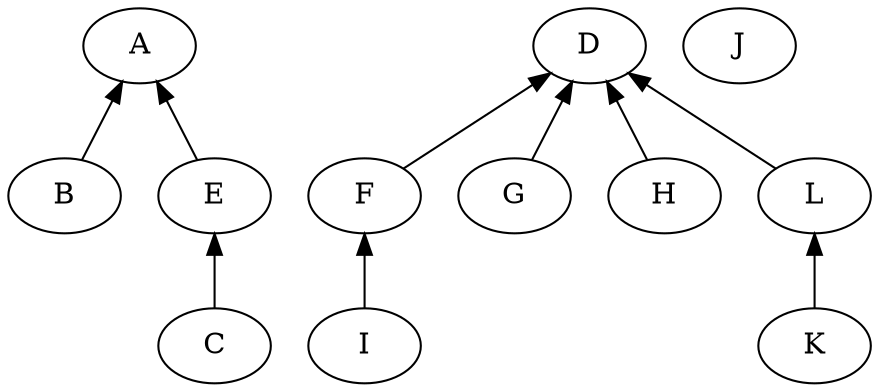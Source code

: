 digraph
{
	edge [dir="back"];
	A -> B;
	A -> E;
	E -> C;

	D -> F;
	D -> G;
	F -> I;
	D -> H;

	L -> K;

	J;

	D -> L;
}
